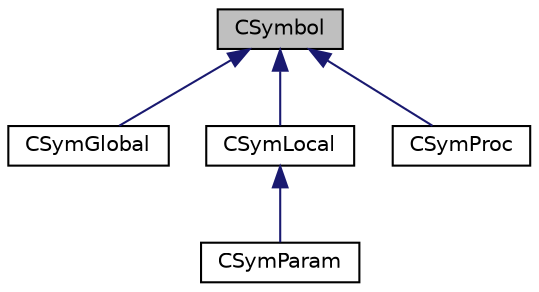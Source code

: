 digraph "CSymbol"
{
  edge [fontname="Helvetica",fontsize="10",labelfontname="Helvetica",labelfontsize="10"];
  node [fontname="Helvetica",fontsize="10",shape=record];
  Node0 [label="CSymbol",height=0.2,width=0.4,color="black", fillcolor="grey75", style="filled", fontcolor="black"];
  Node0 -> Node1 [dir="back",color="midnightblue",fontsize="10",style="solid",fontname="Helvetica"];
  Node1 [label="CSymGlobal",height=0.2,width=0.4,color="black", fillcolor="white", style="filled",URL="$classCSymGlobal.html",tooltip="global variable "];
  Node0 -> Node2 [dir="back",color="midnightblue",fontsize="10",style="solid",fontname="Helvetica"];
  Node2 [label="CSymLocal",height=0.2,width=0.4,color="black", fillcolor="white", style="filled",URL="$classCSymLocal.html",tooltip="local variable "];
  Node2 -> Node3 [dir="back",color="midnightblue",fontsize="10",style="solid",fontname="Helvetica"];
  Node3 [label="CSymParam",height=0.2,width=0.4,color="black", fillcolor="white", style="filled",URL="$classCSymParam.html",tooltip="procedure parameter "];
  Node0 -> Node4 [dir="back",color="midnightblue",fontsize="10",style="solid",fontname="Helvetica"];
  Node4 [label="CSymProc",height=0.2,width=0.4,color="black", fillcolor="white", style="filled",URL="$classCSymProc.html",tooltip="procedure symbol "];
}
